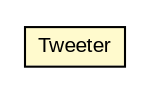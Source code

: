 #!/usr/local/bin/dot
#
# Class diagram 
# Generated by UMLGraph version R5_6 (http://www.umlgraph.org/)
#

digraph G {
	edge [fontname="arial",fontsize=10,labelfontname="arial",labelfontsize=10];
	node [fontname="arial",fontsize=10,shape=plaintext];
	nodesep=0.25;
	ranksep=0.5;
	// Tweeter
	c340 [label=<<table title="Tweeter" border="0" cellborder="1" cellspacing="0" cellpadding="2" port="p" bgcolor="lemonChiffon" href="./Tweeter.html">
		<tr><td><table border="0" cellspacing="0" cellpadding="1">
<tr><td align="center" balign="center"> Tweeter </td></tr>
		</table></td></tr>
		</table>>, URL="./Tweeter.html", fontname="arial", fontcolor="black", fontsize=10.0];
}

